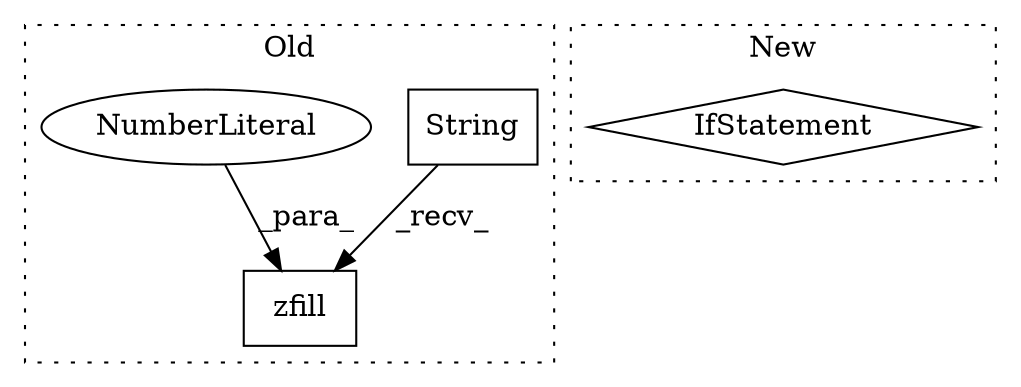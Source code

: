 digraph G {
subgraph cluster0 {
1 [label="zfill" a="32" s="5965,5972" l="6,1" shape="box"];
3 [label="String" a="32" s="5945,5963" l="7,1" shape="box"];
4 [label="NumberLiteral" a="34" s="5971" l="1" shape="ellipse"];
label = "Old";
style="dotted";
}
subgraph cluster1 {
2 [label="IfStatement" a="25" s="6923,6940" l="4,2" shape="diamond"];
label = "New";
style="dotted";
}
3 -> 1 [label="_recv_"];
4 -> 1 [label="_para_"];
}